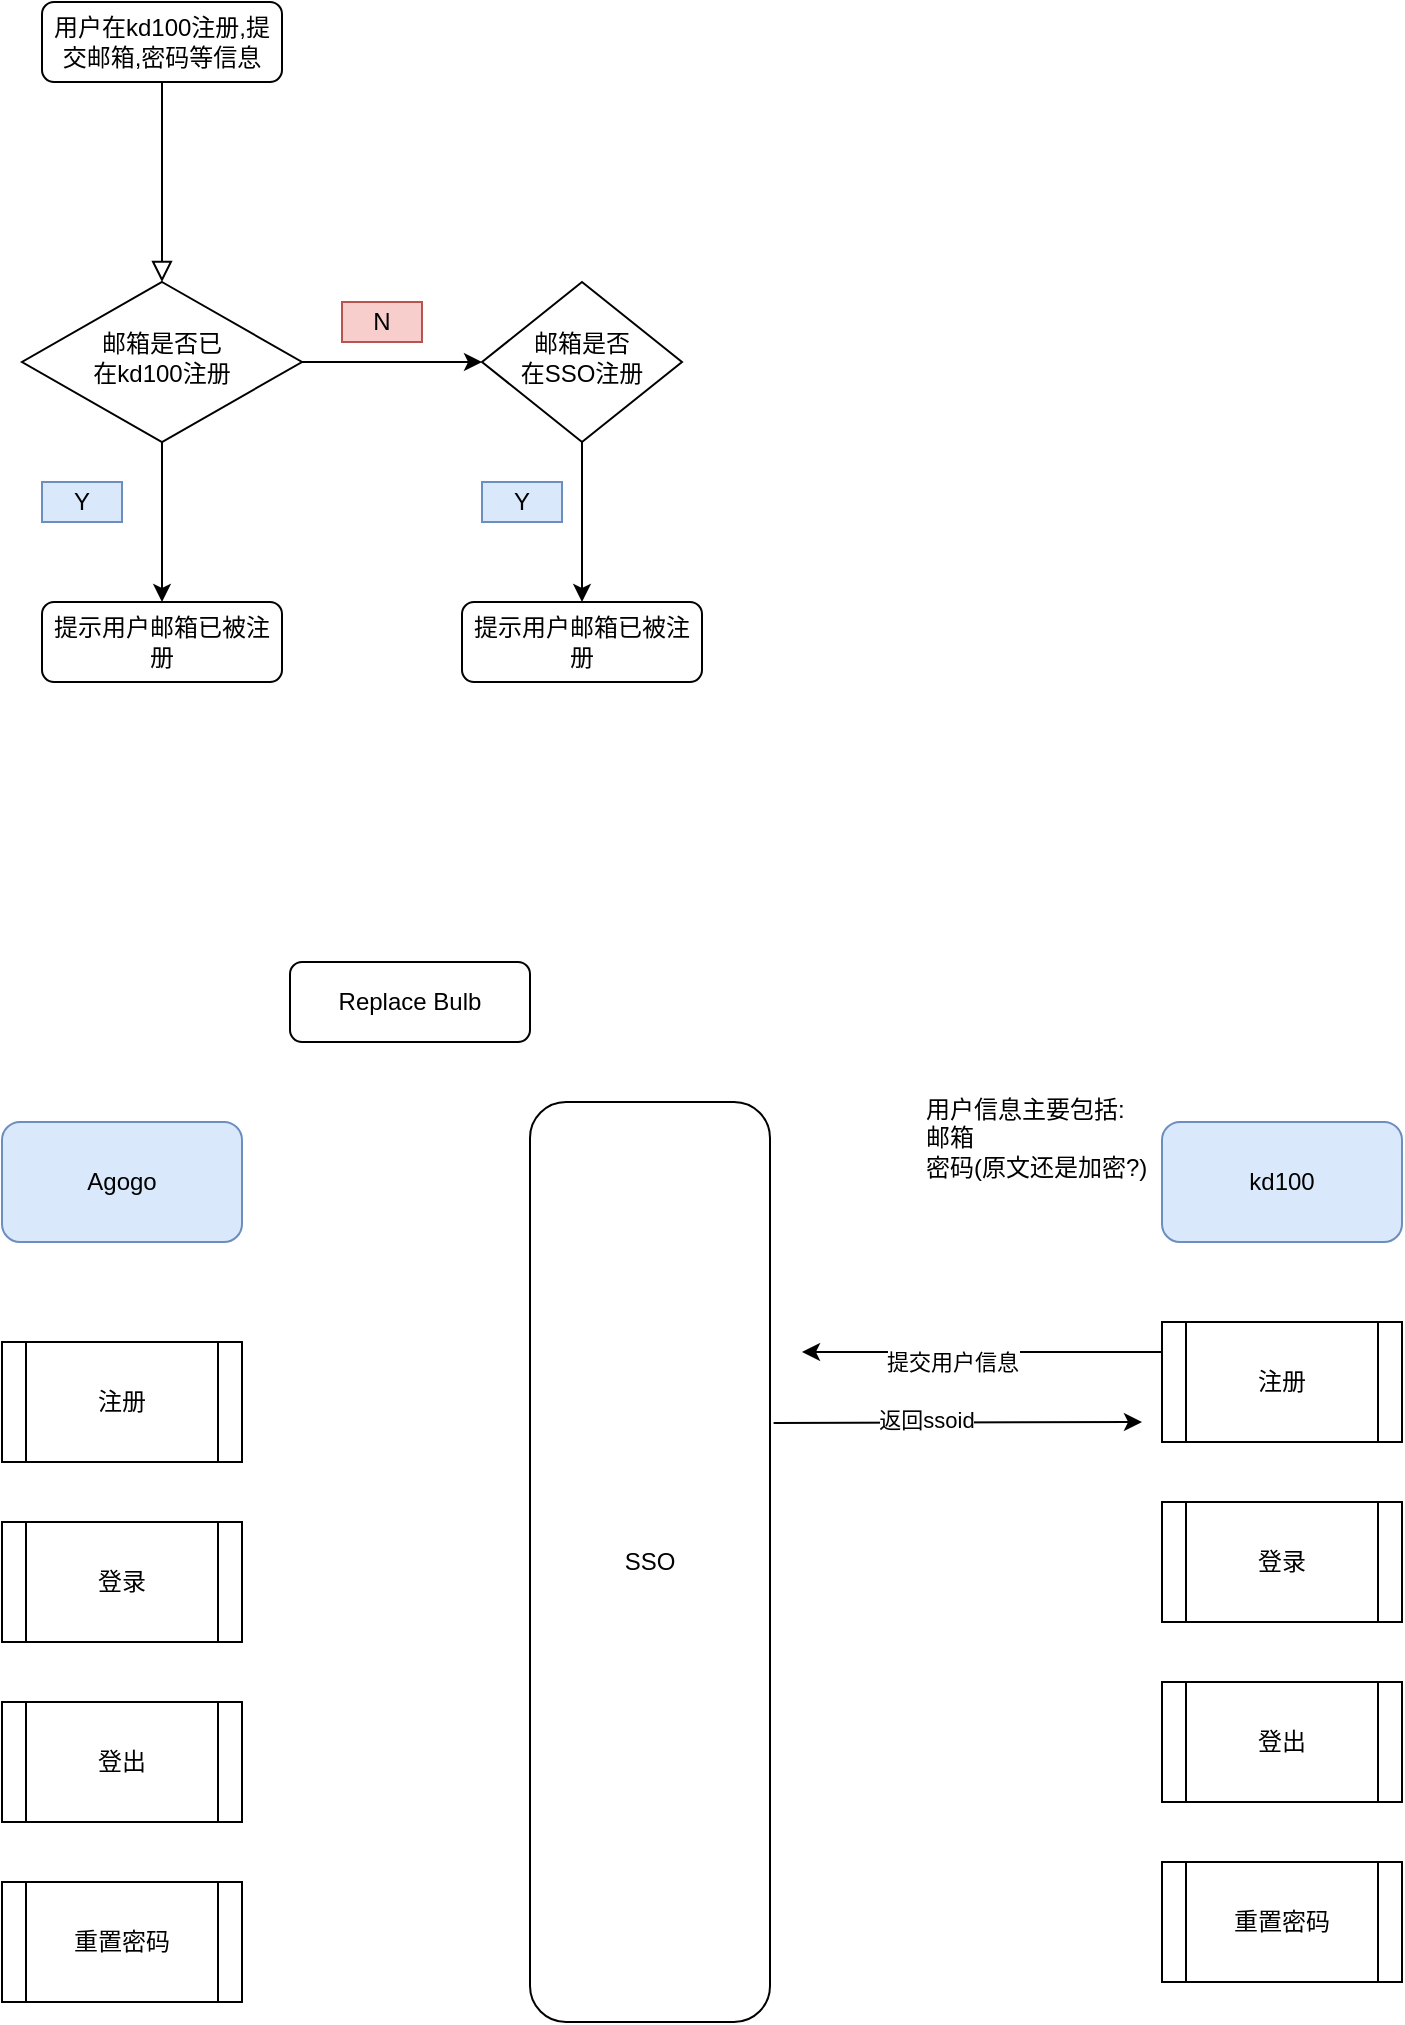 <mxfile version="14.8.2" type="github">
  <diagram id="C5RBs43oDa-KdzZeNtuy" name="Page-1">
    <mxGraphModel dx="1185" dy="627" grid="1" gridSize="10" guides="1" tooltips="1" connect="1" arrows="1" fold="1" page="1" pageScale="1" pageWidth="827" pageHeight="1169" math="0" shadow="0">
      <root>
        <mxCell id="WIyWlLk6GJQsqaUBKTNV-0" />
        <mxCell id="WIyWlLk6GJQsqaUBKTNV-1" parent="WIyWlLk6GJQsqaUBKTNV-0" />
        <mxCell id="WIyWlLk6GJQsqaUBKTNV-2" value="" style="rounded=0;html=1;jettySize=auto;orthogonalLoop=1;fontSize=11;endArrow=block;endFill=0;endSize=8;strokeWidth=1;shadow=0;labelBackgroundColor=none;edgeStyle=orthogonalEdgeStyle;" parent="WIyWlLk6GJQsqaUBKTNV-1" source="WIyWlLk6GJQsqaUBKTNV-3" target="WIyWlLk6GJQsqaUBKTNV-6" edge="1">
          <mxGeometry relative="1" as="geometry" />
        </mxCell>
        <mxCell id="WIyWlLk6GJQsqaUBKTNV-3" value="用户在kd100注册,提交邮箱,密码等信息" style="rounded=1;whiteSpace=wrap;html=1;fontSize=12;glass=0;strokeWidth=1;shadow=0;" parent="WIyWlLk6GJQsqaUBKTNV-1" vertex="1">
          <mxGeometry x="50" y="70" width="120" height="40" as="geometry" />
        </mxCell>
        <mxCell id="SDEDhps1Sc0b50msGvVq-42" style="edgeStyle=orthogonalEdgeStyle;rounded=0;orthogonalLoop=1;jettySize=auto;html=1;exitX=0.5;exitY=1;exitDx=0;exitDy=0;entryX=0.5;entryY=0;entryDx=0;entryDy=0;" edge="1" parent="WIyWlLk6GJQsqaUBKTNV-1" source="WIyWlLk6GJQsqaUBKTNV-6" target="WIyWlLk6GJQsqaUBKTNV-11">
          <mxGeometry relative="1" as="geometry" />
        </mxCell>
        <mxCell id="SDEDhps1Sc0b50msGvVq-43" style="edgeStyle=orthogonalEdgeStyle;rounded=0;orthogonalLoop=1;jettySize=auto;html=1;exitX=1;exitY=0.5;exitDx=0;exitDy=0;entryX=0;entryY=0.5;entryDx=0;entryDy=0;" edge="1" parent="WIyWlLk6GJQsqaUBKTNV-1" source="WIyWlLk6GJQsqaUBKTNV-6">
          <mxGeometry relative="1" as="geometry">
            <mxPoint x="270" y="250.0" as="targetPoint" />
          </mxGeometry>
        </mxCell>
        <mxCell id="WIyWlLk6GJQsqaUBKTNV-6" value="&lt;div&gt;邮箱是否已&lt;/div&gt;&lt;div&gt;在kd100注册&lt;/div&gt;" style="rhombus;whiteSpace=wrap;html=1;shadow=0;fontFamily=Helvetica;fontSize=12;align=center;strokeWidth=1;spacing=6;spacingTop=-4;" parent="WIyWlLk6GJQsqaUBKTNV-1" vertex="1">
          <mxGeometry x="40" y="210" width="140" height="80" as="geometry" />
        </mxCell>
        <mxCell id="SDEDhps1Sc0b50msGvVq-48" style="edgeStyle=orthogonalEdgeStyle;rounded=0;orthogonalLoop=1;jettySize=auto;html=1;exitX=0.5;exitY=1;exitDx=0;exitDy=0;entryX=0.5;entryY=0;entryDx=0;entryDy=0;" edge="1" parent="WIyWlLk6GJQsqaUBKTNV-1" source="WIyWlLk6GJQsqaUBKTNV-10" target="SDEDhps1Sc0b50msGvVq-47">
          <mxGeometry relative="1" as="geometry" />
        </mxCell>
        <mxCell id="WIyWlLk6GJQsqaUBKTNV-10" value="&lt;div&gt;邮箱是否&lt;/div&gt;&lt;div&gt;在SSO注册&lt;/div&gt;" style="rhombus;whiteSpace=wrap;html=1;shadow=0;fontFamily=Helvetica;fontSize=12;align=center;strokeWidth=1;spacing=6;spacingTop=-4;" parent="WIyWlLk6GJQsqaUBKTNV-1" vertex="1">
          <mxGeometry x="270" y="210" width="100" height="80" as="geometry" />
        </mxCell>
        <mxCell id="WIyWlLk6GJQsqaUBKTNV-11" value="提示用户邮箱已被注册" style="rounded=1;whiteSpace=wrap;html=1;fontSize=12;glass=0;strokeWidth=1;shadow=0;" parent="WIyWlLk6GJQsqaUBKTNV-1" vertex="1">
          <mxGeometry x="50" y="370" width="120" height="40" as="geometry" />
        </mxCell>
        <mxCell id="WIyWlLk6GJQsqaUBKTNV-12" value="Replace Bulb" style="rounded=1;whiteSpace=wrap;html=1;fontSize=12;glass=0;strokeWidth=1;shadow=0;" parent="WIyWlLk6GJQsqaUBKTNV-1" vertex="1">
          <mxGeometry x="174" y="550" width="120" height="40" as="geometry" />
        </mxCell>
        <mxCell id="SDEDhps1Sc0b50msGvVq-38" style="edgeStyle=orthogonalEdgeStyle;rounded=0;orthogonalLoop=1;jettySize=auto;html=1;exitX=1.015;exitY=0.349;exitDx=0;exitDy=0;exitPerimeter=0;" edge="1" parent="WIyWlLk6GJQsqaUBKTNV-1" source="SDEDhps1Sc0b50msGvVq-4">
          <mxGeometry relative="1" as="geometry">
            <mxPoint x="600" y="780" as="targetPoint" />
          </mxGeometry>
        </mxCell>
        <mxCell id="SDEDhps1Sc0b50msGvVq-39" value="返回ssoid" style="edgeLabel;html=1;align=center;verticalAlign=middle;resizable=0;points=[];" vertex="1" connectable="0" parent="SDEDhps1Sc0b50msGvVq-38">
          <mxGeometry x="-0.178" y="2" relative="1" as="geometry">
            <mxPoint as="offset" />
          </mxGeometry>
        </mxCell>
        <mxCell id="SDEDhps1Sc0b50msGvVq-4" value="SSO" style="rounded=1;whiteSpace=wrap;html=1;align=center;verticalAlign=middle;" vertex="1" parent="WIyWlLk6GJQsqaUBKTNV-1">
          <mxGeometry x="294" y="620" width="120" height="460" as="geometry" />
        </mxCell>
        <mxCell id="SDEDhps1Sc0b50msGvVq-33" value="" style="group" vertex="1" connectable="0" parent="WIyWlLk6GJQsqaUBKTNV-1">
          <mxGeometry x="30" y="630" width="120" height="440" as="geometry" />
        </mxCell>
        <mxCell id="SDEDhps1Sc0b50msGvVq-3" value="Agogo" style="rounded=1;whiteSpace=wrap;html=1;align=center;verticalAlign=middle;fillColor=#dae8fc;strokeColor=#6c8ebf;" vertex="1" parent="SDEDhps1Sc0b50msGvVq-33">
          <mxGeometry width="120" height="60" as="geometry" />
        </mxCell>
        <mxCell id="SDEDhps1Sc0b50msGvVq-27" value="" style="group" vertex="1" connectable="0" parent="SDEDhps1Sc0b50msGvVq-33">
          <mxGeometry y="110" width="120" height="330" as="geometry" />
        </mxCell>
        <mxCell id="SDEDhps1Sc0b50msGvVq-22" value="注册" style="shape=process;whiteSpace=wrap;html=1;backgroundOutline=1;align=center;verticalAlign=middle;" vertex="1" parent="SDEDhps1Sc0b50msGvVq-27">
          <mxGeometry width="120" height="60" as="geometry" />
        </mxCell>
        <mxCell id="SDEDhps1Sc0b50msGvVq-24" value="登录" style="shape=process;whiteSpace=wrap;html=1;backgroundOutline=1;align=center;verticalAlign=middle;" vertex="1" parent="SDEDhps1Sc0b50msGvVq-27">
          <mxGeometry y="90" width="120" height="60" as="geometry" />
        </mxCell>
        <mxCell id="SDEDhps1Sc0b50msGvVq-25" value="登出" style="shape=process;whiteSpace=wrap;html=1;backgroundOutline=1;align=center;verticalAlign=middle;" vertex="1" parent="SDEDhps1Sc0b50msGvVq-27">
          <mxGeometry y="180" width="120" height="60" as="geometry" />
        </mxCell>
        <mxCell id="SDEDhps1Sc0b50msGvVq-26" value="重置密码" style="shape=process;whiteSpace=wrap;html=1;backgroundOutline=1;align=center;verticalAlign=middle;" vertex="1" parent="SDEDhps1Sc0b50msGvVq-27">
          <mxGeometry y="270" width="120" height="60" as="geometry" />
        </mxCell>
        <mxCell id="SDEDhps1Sc0b50msGvVq-34" value="" style="group" vertex="1" connectable="0" parent="WIyWlLk6GJQsqaUBKTNV-1">
          <mxGeometry x="610" y="630" width="120" height="430" as="geometry" />
        </mxCell>
        <mxCell id="SDEDhps1Sc0b50msGvVq-1" value="kd100" style="rounded=1;whiteSpace=wrap;html=1;fillColor=#dae8fc;strokeColor=#6c8ebf;" vertex="1" parent="SDEDhps1Sc0b50msGvVq-34">
          <mxGeometry width="120" height="60" as="geometry" />
        </mxCell>
        <mxCell id="SDEDhps1Sc0b50msGvVq-28" value="" style="group" vertex="1" connectable="0" parent="SDEDhps1Sc0b50msGvVq-34">
          <mxGeometry y="100" width="120" height="330" as="geometry" />
        </mxCell>
        <mxCell id="SDEDhps1Sc0b50msGvVq-29" value="注册" style="shape=process;whiteSpace=wrap;html=1;backgroundOutline=1;align=center;verticalAlign=middle;" vertex="1" parent="SDEDhps1Sc0b50msGvVq-28">
          <mxGeometry width="120" height="60" as="geometry" />
        </mxCell>
        <mxCell id="SDEDhps1Sc0b50msGvVq-30" value="登录" style="shape=process;whiteSpace=wrap;html=1;backgroundOutline=1;align=center;verticalAlign=middle;" vertex="1" parent="SDEDhps1Sc0b50msGvVq-28">
          <mxGeometry y="90" width="120" height="60" as="geometry" />
        </mxCell>
        <mxCell id="SDEDhps1Sc0b50msGvVq-31" value="登出" style="shape=process;whiteSpace=wrap;html=1;backgroundOutline=1;align=center;verticalAlign=middle;" vertex="1" parent="SDEDhps1Sc0b50msGvVq-28">
          <mxGeometry y="180" width="120" height="60" as="geometry" />
        </mxCell>
        <mxCell id="SDEDhps1Sc0b50msGvVq-32" value="重置密码" style="shape=process;whiteSpace=wrap;html=1;backgroundOutline=1;align=center;verticalAlign=middle;" vertex="1" parent="SDEDhps1Sc0b50msGvVq-28">
          <mxGeometry y="270" width="120" height="60" as="geometry" />
        </mxCell>
        <mxCell id="SDEDhps1Sc0b50msGvVq-35" style="edgeStyle=orthogonalEdgeStyle;rounded=0;orthogonalLoop=1;jettySize=auto;html=1;exitX=0;exitY=0.25;exitDx=0;exitDy=0;" edge="1" parent="WIyWlLk6GJQsqaUBKTNV-1" source="SDEDhps1Sc0b50msGvVq-29">
          <mxGeometry relative="1" as="geometry">
            <mxPoint x="430" y="745" as="targetPoint" />
          </mxGeometry>
        </mxCell>
        <mxCell id="SDEDhps1Sc0b50msGvVq-36" value="提交用户信息" style="edgeLabel;html=1;align=center;verticalAlign=middle;resizable=0;points=[];" vertex="1" connectable="0" parent="SDEDhps1Sc0b50msGvVq-35">
          <mxGeometry x="0.168" y="4" relative="1" as="geometry">
            <mxPoint as="offset" />
          </mxGeometry>
        </mxCell>
        <mxCell id="SDEDhps1Sc0b50msGvVq-40" value="&lt;div align=&quot;left&quot;&gt;用户信息主要包括:&lt;/div&gt;&lt;div align=&quot;left&quot;&gt;邮箱&lt;/div&gt;&lt;div align=&quot;left&quot;&gt;密码(原文还是加密?)&lt;/div&gt;" style="text;html=1;strokeColor=none;fillColor=none;align=left;verticalAlign=top;whiteSpace=wrap;rounded=0;" vertex="1" parent="WIyWlLk6GJQsqaUBKTNV-1">
          <mxGeometry x="490" y="610" width="160" height="140" as="geometry" />
        </mxCell>
        <mxCell id="SDEDhps1Sc0b50msGvVq-44" value="Y" style="text;html=1;strokeColor=#6c8ebf;fillColor=#dae8fc;align=center;verticalAlign=middle;whiteSpace=wrap;rounded=0;" vertex="1" parent="WIyWlLk6GJQsqaUBKTNV-1">
          <mxGeometry x="50" y="310" width="40" height="20" as="geometry" />
        </mxCell>
        <mxCell id="SDEDhps1Sc0b50msGvVq-45" value="N" style="text;html=1;strokeColor=#b85450;fillColor=#f8cecc;align=center;verticalAlign=middle;whiteSpace=wrap;rounded=0;" vertex="1" parent="WIyWlLk6GJQsqaUBKTNV-1">
          <mxGeometry x="200" y="220" width="40" height="20" as="geometry" />
        </mxCell>
        <mxCell id="SDEDhps1Sc0b50msGvVq-47" value="提示用户邮箱已被注册" style="rounded=1;whiteSpace=wrap;html=1;fontSize=12;glass=0;strokeWidth=1;shadow=0;" vertex="1" parent="WIyWlLk6GJQsqaUBKTNV-1">
          <mxGeometry x="260" y="370" width="120" height="40" as="geometry" />
        </mxCell>
        <mxCell id="SDEDhps1Sc0b50msGvVq-49" value="Y" style="text;html=1;strokeColor=#6c8ebf;fillColor=#dae8fc;align=center;verticalAlign=middle;whiteSpace=wrap;rounded=0;" vertex="1" parent="WIyWlLk6GJQsqaUBKTNV-1">
          <mxGeometry x="270" y="310" width="40" height="20" as="geometry" />
        </mxCell>
      </root>
    </mxGraphModel>
  </diagram>
</mxfile>
